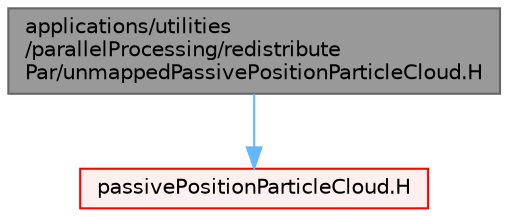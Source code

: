 digraph "applications/utilities/parallelProcessing/redistributePar/unmappedPassivePositionParticleCloud.H"
{
 // LATEX_PDF_SIZE
  bgcolor="transparent";
  edge [fontname=Helvetica,fontsize=10,labelfontname=Helvetica,labelfontsize=10];
  node [fontname=Helvetica,fontsize=10,shape=box,height=0.2,width=0.4];
  Node1 [id="Node000001",label="applications/utilities\l/parallelProcessing/redistribute\lPar/unmappedPassivePositionParticleCloud.H",height=0.2,width=0.4,color="gray40", fillcolor="grey60", style="filled", fontcolor="black",tooltip=" "];
  Node1 -> Node2 [id="edge1_Node000001_Node000002",color="steelblue1",style="solid",tooltip=" "];
  Node2 [id="Node000002",label="passivePositionParticleCloud.H",height=0.2,width=0.4,color="red", fillcolor="#FFF0F0", style="filled",URL="$applications_2utilities_2parallelProcessing_2redistributePar_2passivePositionParticleCloud_8H.html",tooltip=" "];
}
